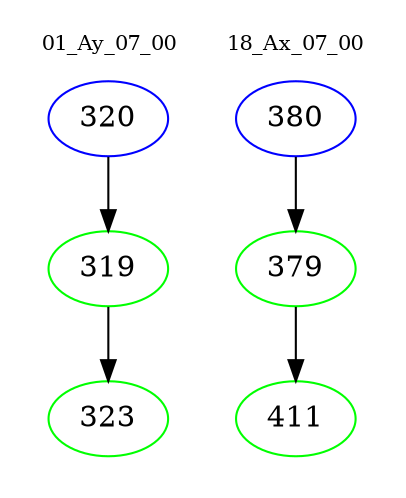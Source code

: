 digraph{
subgraph cluster_0 {
color = white
label = "01_Ay_07_00";
fontsize=10;
T0_320 [label="320", color="blue"]
T0_320 -> T0_319 [color="black"]
T0_319 [label="319", color="green"]
T0_319 -> T0_323 [color="black"]
T0_323 [label="323", color="green"]
}
subgraph cluster_1 {
color = white
label = "18_Ax_07_00";
fontsize=10;
T1_380 [label="380", color="blue"]
T1_380 -> T1_379 [color="black"]
T1_379 [label="379", color="green"]
T1_379 -> T1_411 [color="black"]
T1_411 [label="411", color="green"]
}
}
